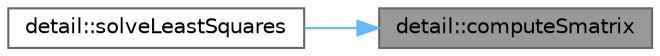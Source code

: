 digraph "detail::computeSmatrix"
{
 // LATEX_PDF_SIZE
  bgcolor="transparent";
  edge [fontname=Helvetica,fontsize=10,labelfontname=Helvetica,labelfontsize=10];
  node [fontname=Helvetica,fontsize=10,shape=box,height=0.2,width=0.4];
  rankdir="RL";
  Node1 [id="Node000001",label="detail::computeSmatrix",height=0.2,width=0.4,color="gray40", fillcolor="grey60", style="filled", fontcolor="black",tooltip="Prepare Smatrix for 2D."];
  Node1 -> Node2 [id="edge1_Node000001_Node000002",dir="back",color="steelblue1",style="solid",tooltip=" "];
  Node2 [id="Node000002",label="detail::solveLeastSquares",height=0.2,width=0.4,color="grey40", fillcolor="white", style="filled",URL="$group__FvmAlgos.html#ga9958d5c208f07e6c16cc9951f3d3d68f",tooltip="Solve the least-squares problem for one point."];
}
